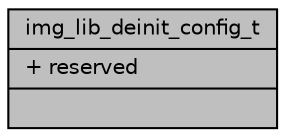 digraph "img_lib_deinit_config_t"
{
 // INTERACTIVE_SVG=YES
 // LATEX_PDF_SIZE
  bgcolor="transparent";
  edge [fontname="Helvetica",fontsize="10",labelfontname="Helvetica",labelfontsize="10"];
  node [fontname="Helvetica",fontsize="10",shape=record];
  Node1 [label="{img_lib_deinit_config_t\n|+ reserved\l|}",height=0.2,width=0.4,color="black", fillcolor="grey75", style="filled", fontcolor="black",tooltip="Description of deinit configuaration information for image library."];
}
